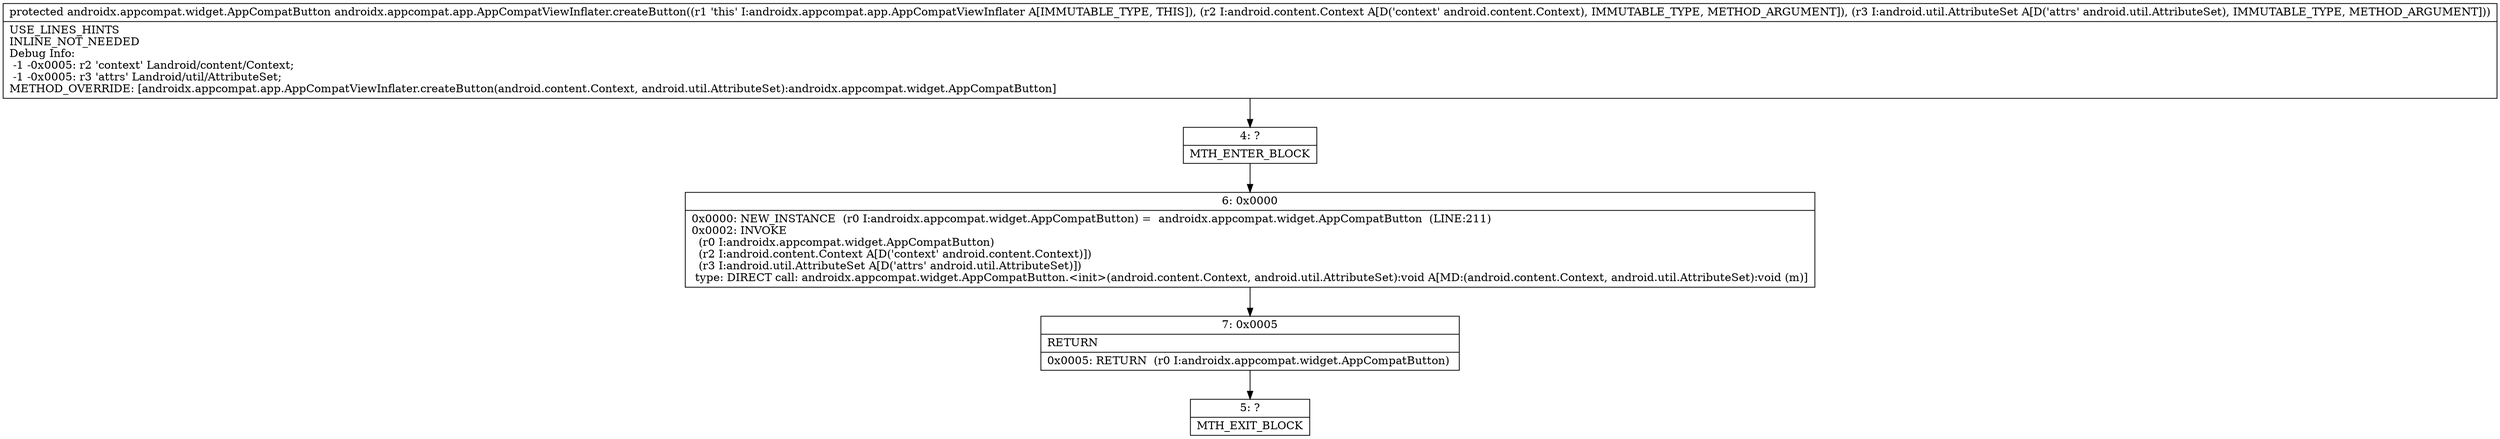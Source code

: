 digraph "CFG forandroidx.appcompat.app.AppCompatViewInflater.createButton(Landroid\/content\/Context;Landroid\/util\/AttributeSet;)Landroidx\/appcompat\/widget\/AppCompatButton;" {
Node_4 [shape=record,label="{4\:\ ?|MTH_ENTER_BLOCK\l}"];
Node_6 [shape=record,label="{6\:\ 0x0000|0x0000: NEW_INSTANCE  (r0 I:androidx.appcompat.widget.AppCompatButton) =  androidx.appcompat.widget.AppCompatButton  (LINE:211)\l0x0002: INVOKE  \l  (r0 I:androidx.appcompat.widget.AppCompatButton)\l  (r2 I:android.content.Context A[D('context' android.content.Context)])\l  (r3 I:android.util.AttributeSet A[D('attrs' android.util.AttributeSet)])\l type: DIRECT call: androidx.appcompat.widget.AppCompatButton.\<init\>(android.content.Context, android.util.AttributeSet):void A[MD:(android.content.Context, android.util.AttributeSet):void (m)]\l}"];
Node_7 [shape=record,label="{7\:\ 0x0005|RETURN\l|0x0005: RETURN  (r0 I:androidx.appcompat.widget.AppCompatButton) \l}"];
Node_5 [shape=record,label="{5\:\ ?|MTH_EXIT_BLOCK\l}"];
MethodNode[shape=record,label="{protected androidx.appcompat.widget.AppCompatButton androidx.appcompat.app.AppCompatViewInflater.createButton((r1 'this' I:androidx.appcompat.app.AppCompatViewInflater A[IMMUTABLE_TYPE, THIS]), (r2 I:android.content.Context A[D('context' android.content.Context), IMMUTABLE_TYPE, METHOD_ARGUMENT]), (r3 I:android.util.AttributeSet A[D('attrs' android.util.AttributeSet), IMMUTABLE_TYPE, METHOD_ARGUMENT]))  | USE_LINES_HINTS\lINLINE_NOT_NEEDED\lDebug Info:\l  \-1 \-0x0005: r2 'context' Landroid\/content\/Context;\l  \-1 \-0x0005: r3 'attrs' Landroid\/util\/AttributeSet;\lMETHOD_OVERRIDE: [androidx.appcompat.app.AppCompatViewInflater.createButton(android.content.Context, android.util.AttributeSet):androidx.appcompat.widget.AppCompatButton]\l}"];
MethodNode -> Node_4;Node_4 -> Node_6;
Node_6 -> Node_7;
Node_7 -> Node_5;
}

